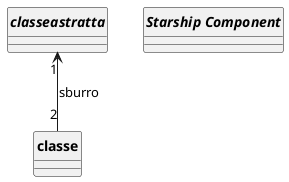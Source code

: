 @startuml style
''Style config
hide circle
skinparam classFontStyle bold
skinparam classAttributeIconSize 0

''Dichiarazioni classi
abstract classeastratta
class classe
interface starcomp as "Starship Component"



''Collegamenti tra classi
classeastratta "1" <-- "2" classe : sburro
@enduml
